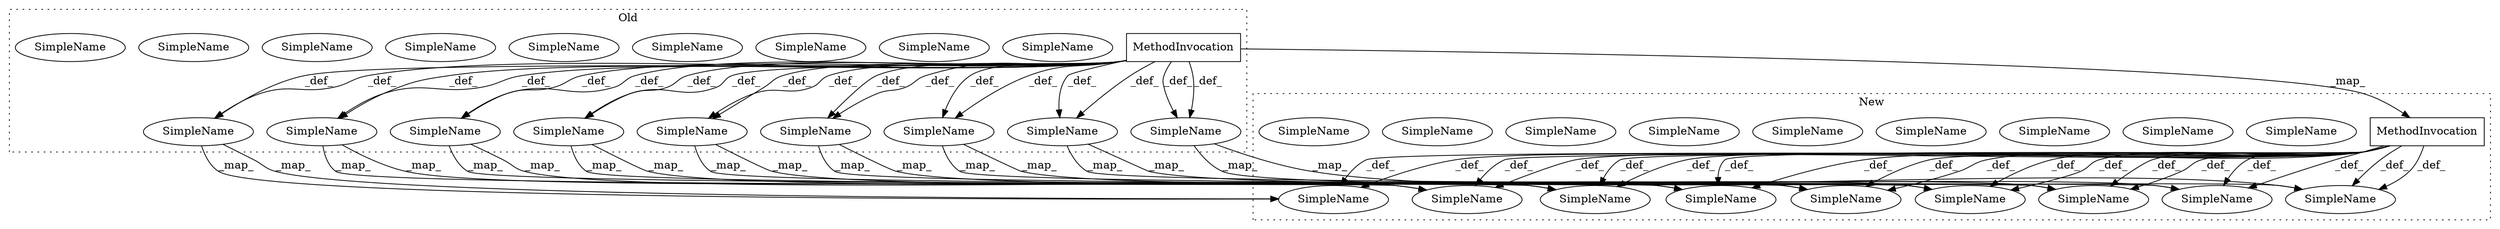 digraph G {
subgraph cluster0 {
1 [label="MethodInvocation" a="32" s="1695,1715" l="6,1" shape="box"];
3 [label="SimpleName" a="42" s="1688" l="6" shape="ellipse"];
6 [label="SimpleName" a="42" s="2827" l="12" shape="ellipse"];
8 [label="SimpleName" a="42" s="3136" l="8" shape="ellipse"];
10 [label="SimpleName" a="42" s="2827" l="12" shape="ellipse"];
11 [label="SimpleName" a="42" s="3292" l="14" shape="ellipse"];
12 [label="SimpleName" a="42" s="2941" l="1" shape="ellipse"];
15 [label="SimpleName" a="42" s="2476" l="9" shape="ellipse"];
16 [label="SimpleName" a="42" s="3292" l="14" shape="ellipse"];
18 [label="SimpleName" a="42" s="1688" l="6" shape="ellipse"];
20 [label="SimpleName" a="42" s="3024" l="7" shape="ellipse"];
22 [label="SimpleName" a="42" s="2250" l="8" shape="ellipse"];
30 [label="SimpleName" a="42" s="2342" l="1" shape="ellipse"];
31 [label="SimpleName" a="42" s="3024" l="7" shape="ellipse"];
33 [label="SimpleName" a="42" s="2250" l="8" shape="ellipse"];
35 [label="SimpleName" a="42" s="2941" l="1" shape="ellipse"];
36 [label="SimpleName" a="42" s="2476" l="9" shape="ellipse"];
37 [label="SimpleName" a="42" s="3136" l="8" shape="ellipse"];
38 [label="SimpleName" a="42" s="2342" l="1" shape="ellipse"];
label = "Old";
style="dotted";
}
subgraph cluster1 {
2 [label="MethodInvocation" a="32" s="1701,1721" l="6,1" shape="box"];
4 [label="SimpleName" a="42" s="2356" l="1" shape="ellipse"];
5 [label="SimpleName" a="42" s="2264" l="8" shape="ellipse"];
7 [label="SimpleName" a="42" s="2955" l="1" shape="ellipse"];
9 [label="SimpleName" a="42" s="2841" l="12" shape="ellipse"];
13 [label="SimpleName" a="42" s="3038" l="7" shape="ellipse"];
14 [label="SimpleName" a="42" s="3038" l="7" shape="ellipse"];
17 [label="SimpleName" a="42" s="2264" l="8" shape="ellipse"];
19 [label="SimpleName" a="42" s="2356" l="1" shape="ellipse"];
21 [label="SimpleName" a="42" s="3150" l="8" shape="ellipse"];
23 [label="SimpleName" a="42" s="2490" l="9" shape="ellipse"];
24 [label="SimpleName" a="42" s="2955" l="1" shape="ellipse"];
25 [label="SimpleName" a="42" s="2490" l="9" shape="ellipse"];
26 [label="SimpleName" a="42" s="3306" l="14" shape="ellipse"];
27 [label="SimpleName" a="42" s="3150" l="8" shape="ellipse"];
28 [label="SimpleName" a="42" s="2841" l="12" shape="ellipse"];
29 [label="SimpleName" a="42" s="1688" l="6" shape="ellipse"];
32 [label="SimpleName" a="42" s="3306" l="14" shape="ellipse"];
34 [label="SimpleName" a="42" s="1688" l="6" shape="ellipse"];
label = "New";
style="dotted";
}
1 -> 8 [label="_def_"];
1 -> 6 [label="_def_"];
1 -> 12 [label="_def_"];
1 -> 20 [label="_def_"];
1 -> 3 [label="_def_"];
1 -> 6 [label="_def_"];
1 -> 12 [label="_def_"];
1 -> 38 [label="_def_"];
1 -> 8 [label="_def_"];
1 -> 15 [label="_def_"];
1 -> 16 [label="_def_"];
1 -> 33 [label="_def_"];
1 -> 2 [label="_map_"];
1 -> 16 [label="_def_"];
1 -> 3 [label="_def_"];
1 -> 20 [label="_def_"];
1 -> 38 [label="_def_"];
1 -> 15 [label="_def_"];
1 -> 33 [label="_def_"];
2 -> 19 [label="_def_"];
2 -> 9 [label="_def_"];
2 -> 29 [label="_def_"];
2 -> 13 [label="_def_"];
2 -> 17 [label="_def_"];
2 -> 26 [label="_def_"];
2 -> 13 [label="_def_"];
2 -> 23 [label="_def_"];
2 -> 24 [label="_def_"];
2 -> 21 [label="_def_"];
2 -> 26 [label="_def_"];
2 -> 9 [label="_def_"];
2 -> 17 [label="_def_"];
2 -> 21 [label="_def_"];
2 -> 19 [label="_def_"];
2 -> 29 [label="_def_"];
2 -> 24 [label="_def_"];
2 -> 23 [label="_def_"];
3 -> 29 [label="_map_"];
3 -> 29 [label="_map_"];
6 -> 9 [label="_map_"];
6 -> 9 [label="_map_"];
8 -> 21 [label="_map_"];
8 -> 21 [label="_map_"];
12 -> 24 [label="_map_"];
12 -> 24 [label="_map_"];
15 -> 23 [label="_map_"];
15 -> 23 [label="_map_"];
16 -> 26 [label="_map_"];
16 -> 26 [label="_map_"];
20 -> 13 [label="_map_"];
20 -> 13 [label="_map_"];
33 -> 17 [label="_map_"];
33 -> 17 [label="_map_"];
38 -> 19 [label="_map_"];
38 -> 19 [label="_map_"];
}